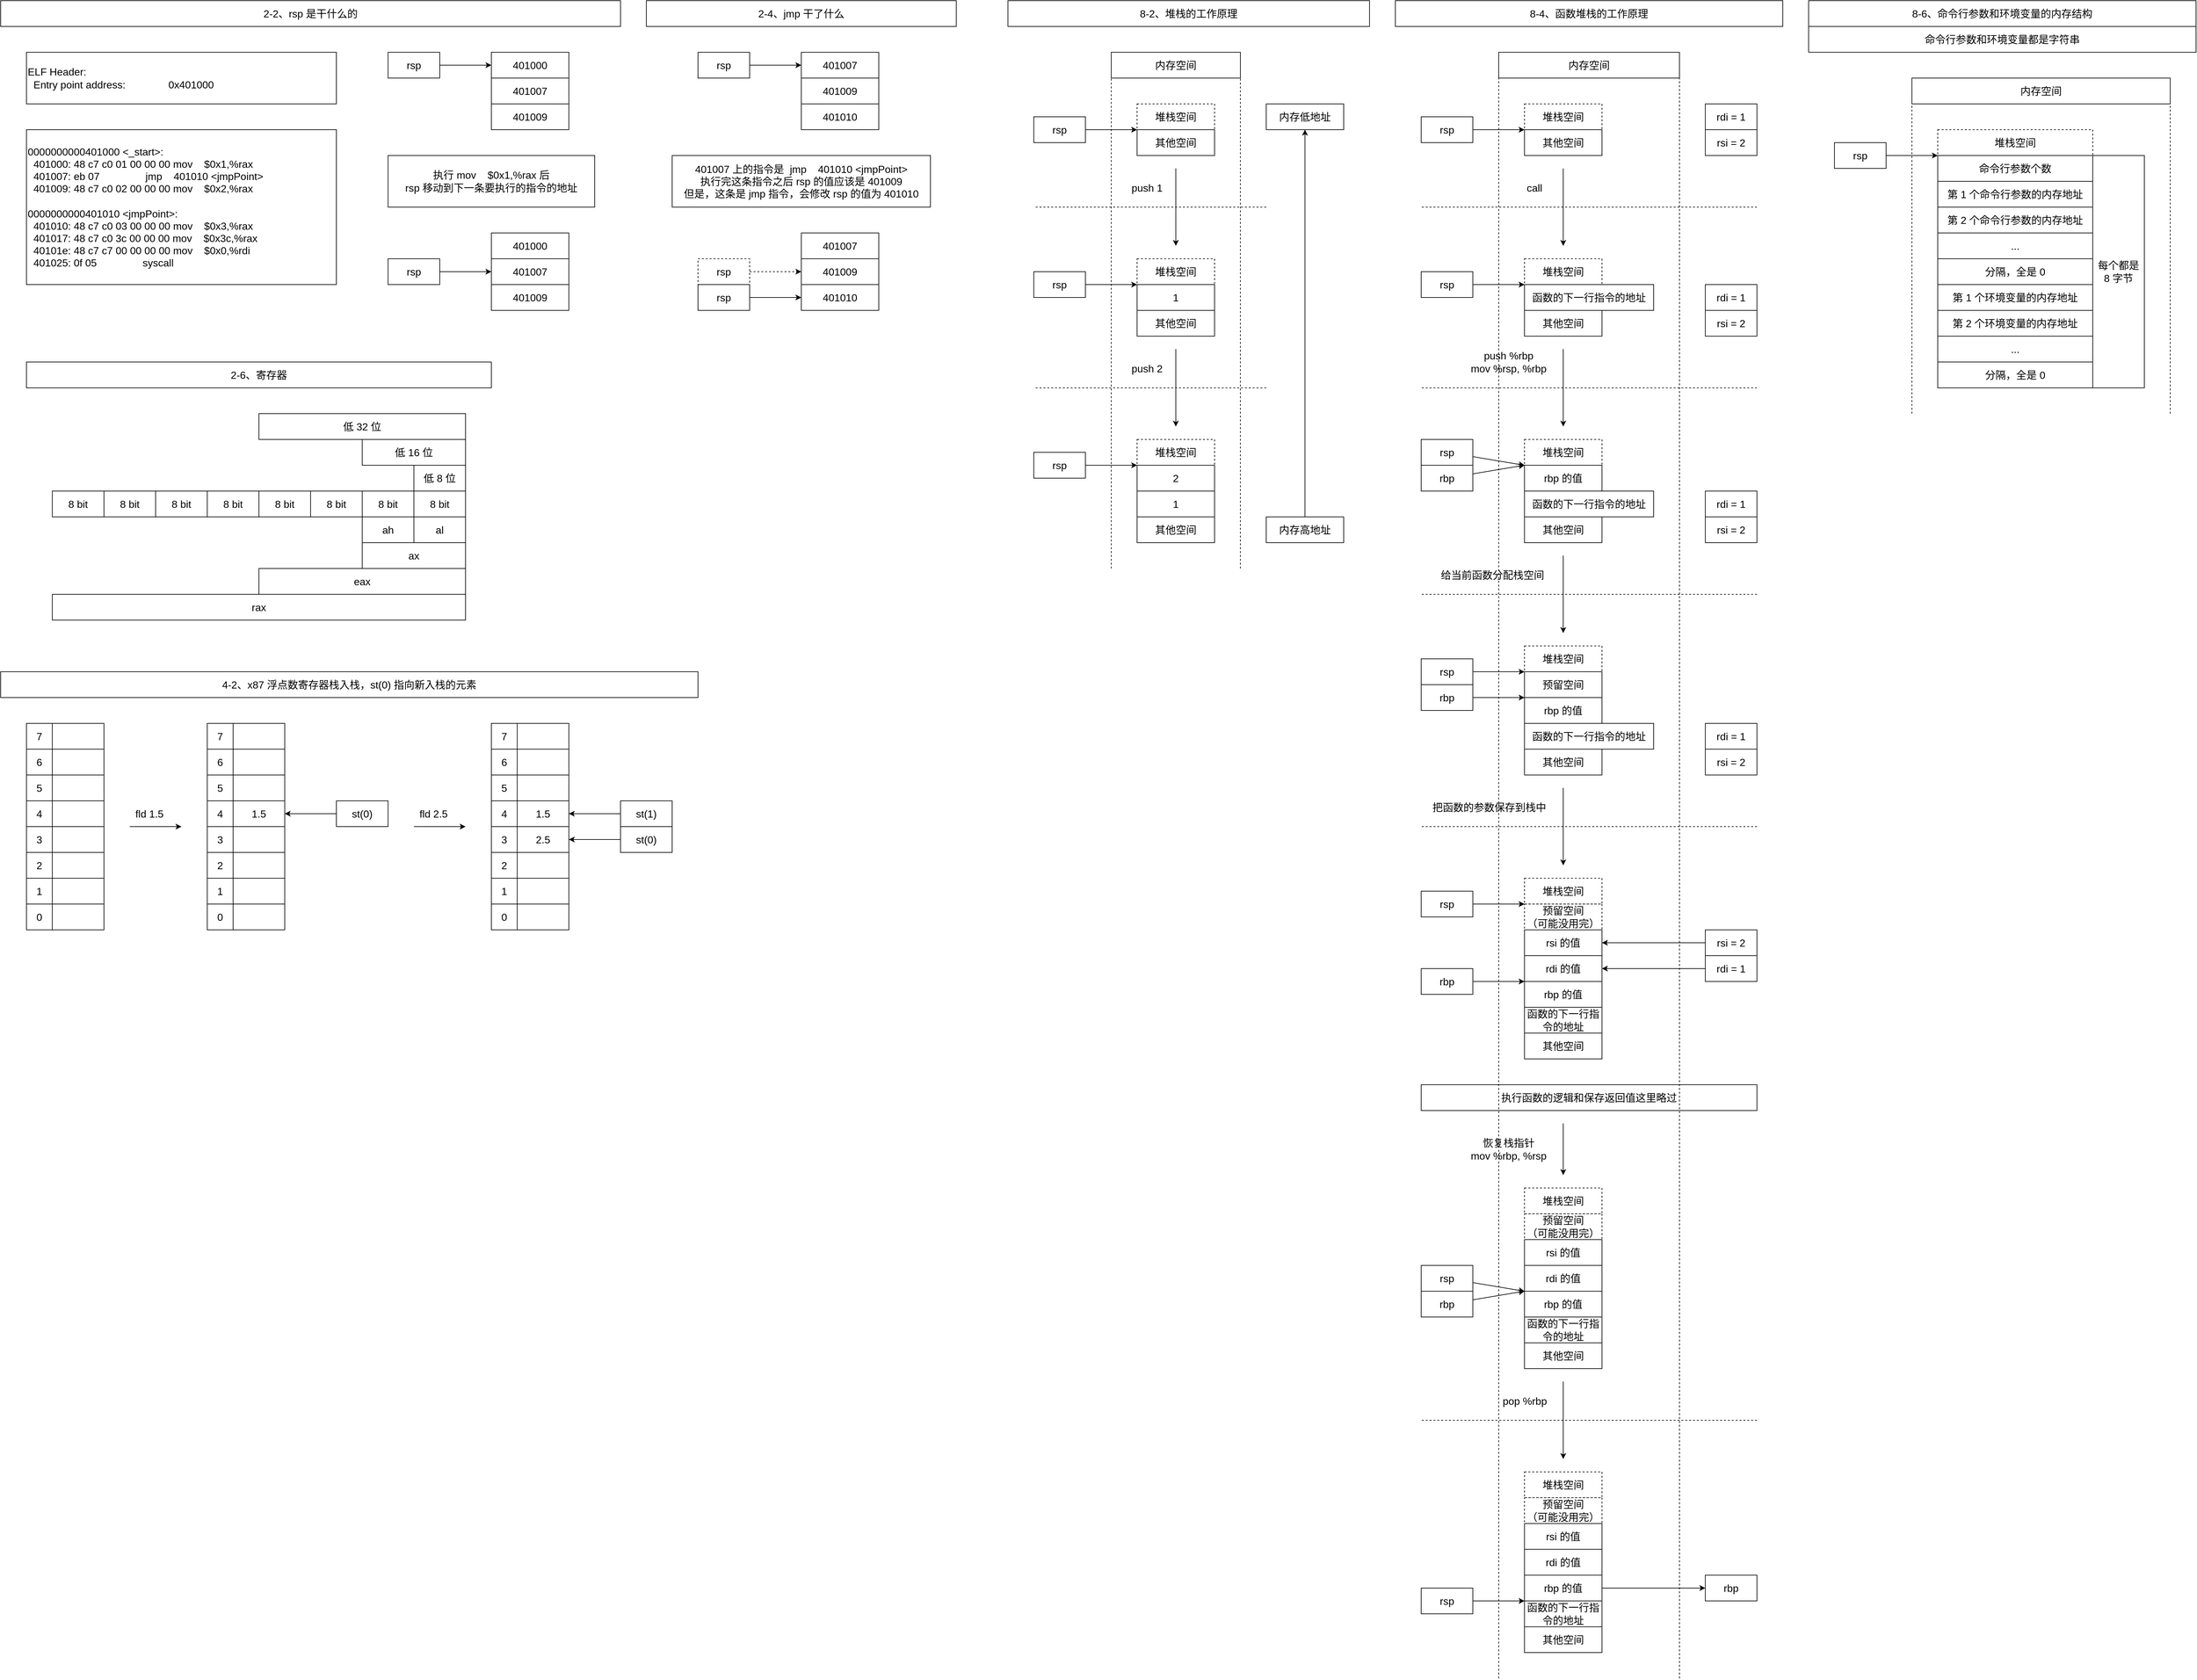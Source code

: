 <mxfile version="17.4.2" type="device"><diagram id="jFZ3DlJ9IxlYxu-9t4Uk" name="第 1 页"><mxGraphModel dx="1877" dy="1124" grid="1" gridSize="10" guides="0" tooltips="1" connect="1" arrows="0" fold="1" page="1" pageScale="1" pageWidth="827" pageHeight="1169" math="0" shadow="0"><root><mxCell id="0"/><mxCell id="1" parent="0"/><mxCell id="gfUiSU0rXDCN0qxDwcr0-1" value="8-2、堆栈的工作原理" style="rounded=0;whiteSpace=wrap;html=1;fillColor=none;fontSize=16;" parent="1" vertex="1"><mxGeometry x="1600" y="40" width="560" height="40" as="geometry"/></mxCell><mxCell id="gfUiSU0rXDCN0qxDwcr0-2" value="其他空间" style="rounded=0;whiteSpace=wrap;html=1;fillColor=none;fontSize=16;" parent="1" vertex="1"><mxGeometry x="1800" y="240" width="120" height="40" as="geometry"/></mxCell><mxCell id="gfUiSU0rXDCN0qxDwcr0-3" value="" style="endArrow=classic;html=1;rounded=0;fontSize=16;" parent="1" source="gfUiSU0rXDCN0qxDwcr0-17" edge="1"><mxGeometry width="50" height="50" relative="1" as="geometry"><mxPoint x="1760" y="240" as="sourcePoint"/><mxPoint x="1800" y="240" as="targetPoint"/></mxGeometry></mxCell><mxCell id="gfUiSU0rXDCN0qxDwcr0-5" value="1" style="rounded=0;whiteSpace=wrap;html=1;fillColor=none;fontSize=16;" parent="1" vertex="1"><mxGeometry x="1800" y="480" width="120" height="40" as="geometry"/></mxCell><mxCell id="gfUiSU0rXDCN0qxDwcr0-12" value="内存低地址" style="rounded=0;whiteSpace=wrap;html=1;fillColor=none;fontSize=16;" parent="1" vertex="1"><mxGeometry x="2000" y="200" width="120" height="40" as="geometry"/></mxCell><mxCell id="gfUiSU0rXDCN0qxDwcr0-13" value="内存高地址" style="rounded=0;whiteSpace=wrap;html=1;fillColor=none;fontSize=16;" parent="1" vertex="1"><mxGeometry x="2000" y="840" width="120" height="40" as="geometry"/></mxCell><mxCell id="gfUiSU0rXDCN0qxDwcr0-14" value="" style="endArrow=classic;html=1;rounded=0;fontSize=16;" parent="1" source="gfUiSU0rXDCN0qxDwcr0-13" target="gfUiSU0rXDCN0qxDwcr0-12" edge="1"><mxGeometry width="50" height="50" relative="1" as="geometry"><mxPoint x="1950" y="290" as="sourcePoint"/><mxPoint x="2000" y="240" as="targetPoint"/></mxGeometry></mxCell><mxCell id="gfUiSU0rXDCN0qxDwcr0-15" value="内存空间" style="rounded=0;whiteSpace=wrap;html=1;fillColor=none;fontSize=16;" parent="1" vertex="1"><mxGeometry x="1760" y="120" width="200" height="40" as="geometry"/></mxCell><mxCell id="gfUiSU0rXDCN0qxDwcr0-17" value="rsp" style="rounded=0;whiteSpace=wrap;html=1;fillColor=none;fontSize=16;" parent="1" vertex="1"><mxGeometry x="1640" y="220" width="80" height="40" as="geometry"/></mxCell><mxCell id="gfUiSU0rXDCN0qxDwcr0-18" value="" style="endArrow=classic;html=1;rounded=0;fontSize=16;" parent="1" source="gfUiSU0rXDCN0qxDwcr0-19" edge="1"><mxGeometry width="50" height="50" relative="1" as="geometry"><mxPoint x="1760" y="480" as="sourcePoint"/><mxPoint x="1800" y="480" as="targetPoint"/></mxGeometry></mxCell><mxCell id="gfUiSU0rXDCN0qxDwcr0-19" value="rsp" style="rounded=0;whiteSpace=wrap;html=1;fillColor=none;fontSize=16;" parent="1" vertex="1"><mxGeometry x="1640" y="460" width="80" height="40" as="geometry"/></mxCell><mxCell id="gfUiSU0rXDCN0qxDwcr0-20" value="push 1" style="text;html=1;align=center;verticalAlign=middle;resizable=0;points=[];autosize=1;strokeColor=none;fillColor=none;fontSize=16;" parent="1" vertex="1"><mxGeometry x="1785" y="320" width="60" height="20" as="geometry"/></mxCell><mxCell id="gfUiSU0rXDCN0qxDwcr0-21" value="push 2" style="text;html=1;align=center;verticalAlign=middle;resizable=0;points=[];autosize=1;strokeColor=none;fillColor=none;fontSize=16;" parent="1" vertex="1"><mxGeometry x="1785" y="600" width="60" height="20" as="geometry"/></mxCell><mxCell id="gfUiSU0rXDCN0qxDwcr0-22" value="1" style="rounded=0;whiteSpace=wrap;html=1;fillColor=none;fontSize=16;" parent="1" vertex="1"><mxGeometry x="1800" y="800" width="120" height="40" as="geometry"/></mxCell><mxCell id="gfUiSU0rXDCN0qxDwcr0-23" value="2" style="rounded=0;whiteSpace=wrap;html=1;fillColor=none;fontSize=16;" parent="1" vertex="1"><mxGeometry x="1800" y="760" width="120" height="40" as="geometry"/></mxCell><mxCell id="gfUiSU0rXDCN0qxDwcr0-24" value="" style="endArrow=classic;html=1;rounded=0;fontSize=16;" parent="1" source="gfUiSU0rXDCN0qxDwcr0-25" edge="1"><mxGeometry width="50" height="50" relative="1" as="geometry"><mxPoint x="1760" y="760" as="sourcePoint"/><mxPoint x="1800" y="760" as="targetPoint"/></mxGeometry></mxCell><mxCell id="gfUiSU0rXDCN0qxDwcr0-25" value="rsp" style="rounded=0;whiteSpace=wrap;html=1;fillColor=none;fontSize=16;" parent="1" vertex="1"><mxGeometry x="1640" y="740" width="80" height="40" as="geometry"/></mxCell><mxCell id="gfUiSU0rXDCN0qxDwcr0-26" value="堆栈空间" style="rounded=0;whiteSpace=wrap;html=1;fillColor=none;dashed=1;fontSize=16;" parent="1" vertex="1"><mxGeometry x="1800" y="200" width="120" height="40" as="geometry"/></mxCell><mxCell id="gfUiSU0rXDCN0qxDwcr0-27" value="其他空间" style="rounded=0;whiteSpace=wrap;html=1;fillColor=none;fontSize=16;" parent="1" vertex="1"><mxGeometry x="1800" y="520" width="120" height="40" as="geometry"/></mxCell><mxCell id="gfUiSU0rXDCN0qxDwcr0-28" value="堆栈空间" style="rounded=0;whiteSpace=wrap;html=1;fillColor=none;dashed=1;fontSize=16;" parent="1" vertex="1"><mxGeometry x="1800" y="440" width="120" height="40" as="geometry"/></mxCell><mxCell id="gfUiSU0rXDCN0qxDwcr0-29" value="堆栈空间" style="rounded=0;whiteSpace=wrap;html=1;fillColor=none;dashed=1;fontSize=16;" parent="1" vertex="1"><mxGeometry x="1800" y="720" width="120" height="40" as="geometry"/></mxCell><mxCell id="gfUiSU0rXDCN0qxDwcr0-30" value="其他空间" style="rounded=0;whiteSpace=wrap;html=1;fillColor=none;fontSize=16;" parent="1" vertex="1"><mxGeometry x="1800" y="840" width="120" height="40" as="geometry"/></mxCell><mxCell id="gfUiSU0rXDCN0qxDwcr0-31" value="" style="endArrow=classic;html=1;rounded=0;fontSize=16;" parent="1" edge="1"><mxGeometry width="50" height="50" relative="1" as="geometry"><mxPoint x="1860" y="300" as="sourcePoint"/><mxPoint x="1860" y="420" as="targetPoint"/></mxGeometry></mxCell><mxCell id="gfUiSU0rXDCN0qxDwcr0-33" value="" style="endArrow=none;dashed=1;html=1;rounded=0;fontSize=16;" parent="1" edge="1"><mxGeometry width="50" height="50" relative="1" as="geometry"><mxPoint x="1760" y="920" as="sourcePoint"/><mxPoint x="1760" y="160" as="targetPoint"/></mxGeometry></mxCell><mxCell id="gfUiSU0rXDCN0qxDwcr0-34" value="" style="endArrow=none;dashed=1;html=1;rounded=0;fontSize=16;" parent="1" edge="1"><mxGeometry width="50" height="50" relative="1" as="geometry"><mxPoint x="2000" y="360" as="sourcePoint"/><mxPoint x="1640" y="360" as="targetPoint"/></mxGeometry></mxCell><mxCell id="gfUiSU0rXDCN0qxDwcr0-35" value="" style="endArrow=none;dashed=1;html=1;rounded=0;fontSize=16;" parent="1" edge="1"><mxGeometry width="50" height="50" relative="1" as="geometry"><mxPoint x="2000" y="640" as="sourcePoint"/><mxPoint x="1640" y="640" as="targetPoint"/></mxGeometry></mxCell><mxCell id="gfUiSU0rXDCN0qxDwcr0-37" value="" style="endArrow=none;dashed=1;html=1;rounded=0;fontSize=16;" parent="1" edge="1"><mxGeometry width="50" height="50" relative="1" as="geometry"><mxPoint x="1960" y="920" as="sourcePoint"/><mxPoint x="1960" y="160" as="targetPoint"/></mxGeometry></mxCell><mxCell id="gfUiSU0rXDCN0qxDwcr0-40" value="" style="endArrow=classic;html=1;rounded=0;fontSize=16;" parent="1" edge="1"><mxGeometry width="50" height="50" relative="1" as="geometry"><mxPoint x="1860" y="580" as="sourcePoint"/><mxPoint x="1860" y="700" as="targetPoint"/></mxGeometry></mxCell><mxCell id="gfUiSU0rXDCN0qxDwcr0-41" value="8-4、函数堆栈的工作原理" style="rounded=0;whiteSpace=wrap;html=1;fillColor=none;fontSize=16;" parent="1" vertex="1"><mxGeometry x="2200" y="40" width="600" height="40" as="geometry"/></mxCell><mxCell id="gfUiSU0rXDCN0qxDwcr0-42" value="rdi = 1" style="rounded=0;whiteSpace=wrap;html=1;fillColor=none;fontSize=16;" parent="1" vertex="1"><mxGeometry x="2680" y="200" width="80" height="40" as="geometry"/></mxCell><mxCell id="gfUiSU0rXDCN0qxDwcr0-43" value="rsi = 2" style="rounded=0;whiteSpace=wrap;html=1;fillColor=none;fontSize=16;" parent="1" vertex="1"><mxGeometry x="2680" y="240" width="80" height="40" as="geometry"/></mxCell><mxCell id="gfUiSU0rXDCN0qxDwcr0-44" value="其他空间" style="rounded=0;whiteSpace=wrap;html=1;fillColor=none;fontSize=16;" parent="1" vertex="1"><mxGeometry x="2400" y="240" width="120" height="40" as="geometry"/></mxCell><mxCell id="gfUiSU0rXDCN0qxDwcr0-45" value="" style="endArrow=classic;html=1;rounded=0;fontSize=16;" parent="1" source="gfUiSU0rXDCN0qxDwcr0-47" edge="1"><mxGeometry width="50" height="50" relative="1" as="geometry"><mxPoint x="2360" y="240" as="sourcePoint"/><mxPoint x="2400" y="240" as="targetPoint"/></mxGeometry></mxCell><mxCell id="gfUiSU0rXDCN0qxDwcr0-46" value="内存空间" style="rounded=0;whiteSpace=wrap;html=1;fillColor=none;fontSize=16;" parent="1" vertex="1"><mxGeometry x="2360" y="120" width="280" height="40" as="geometry"/></mxCell><mxCell id="gfUiSU0rXDCN0qxDwcr0-47" value="rsp" style="rounded=0;whiteSpace=wrap;html=1;fillColor=none;fontSize=16;" parent="1" vertex="1"><mxGeometry x="2240" y="220" width="80" height="40" as="geometry"/></mxCell><mxCell id="gfUiSU0rXDCN0qxDwcr0-48" value="堆栈空间" style="rounded=0;whiteSpace=wrap;html=1;fillColor=none;dashed=1;fontSize=16;" parent="1" vertex="1"><mxGeometry x="2400" y="200" width="120" height="40" as="geometry"/></mxCell><mxCell id="gfUiSU0rXDCN0qxDwcr0-49" value="rdi = 1" style="rounded=0;whiteSpace=wrap;html=1;fillColor=none;fontSize=16;" parent="1" vertex="1"><mxGeometry x="2680" y="480" width="80" height="40" as="geometry"/></mxCell><mxCell id="gfUiSU0rXDCN0qxDwcr0-50" value="rsi = 2" style="rounded=0;whiteSpace=wrap;html=1;fillColor=none;fontSize=16;" parent="1" vertex="1"><mxGeometry x="2680" y="520" width="80" height="40" as="geometry"/></mxCell><mxCell id="gfUiSU0rXDCN0qxDwcr0-51" value="其他空间" style="rounded=0;whiteSpace=wrap;html=1;fillColor=none;fontSize=16;" parent="1" vertex="1"><mxGeometry x="2400" y="520" width="120" height="40" as="geometry"/></mxCell><mxCell id="gfUiSU0rXDCN0qxDwcr0-52" value="" style="endArrow=classic;html=1;rounded=0;fontSize=16;" parent="1" source="gfUiSU0rXDCN0qxDwcr0-54" edge="1"><mxGeometry width="50" height="50" relative="1" as="geometry"><mxPoint x="2360" y="480" as="sourcePoint"/><mxPoint x="2400" y="480" as="targetPoint"/></mxGeometry></mxCell><mxCell id="gfUiSU0rXDCN0qxDwcr0-54" value="rsp" style="rounded=0;whiteSpace=wrap;html=1;fillColor=none;fontSize=16;" parent="1" vertex="1"><mxGeometry x="2240" y="460" width="80" height="40" as="geometry"/></mxCell><mxCell id="gfUiSU0rXDCN0qxDwcr0-55" value="堆栈空间" style="rounded=0;whiteSpace=wrap;html=1;fillColor=none;dashed=1;fontSize=16;" parent="1" vertex="1"><mxGeometry x="2400" y="440" width="120" height="40" as="geometry"/></mxCell><mxCell id="gfUiSU0rXDCN0qxDwcr0-57" value="函数的下一行指令的地址" style="rounded=0;whiteSpace=wrap;html=1;fontSize=16;fillColor=none;" parent="1" vertex="1"><mxGeometry x="2400" y="480" width="200" height="40" as="geometry"/></mxCell><mxCell id="gfUiSU0rXDCN0qxDwcr0-58" value="call" style="text;html=1;align=center;verticalAlign=middle;resizable=0;points=[];autosize=1;strokeColor=none;fillColor=none;fontSize=16;" parent="1" vertex="1"><mxGeometry x="2395" y="320" width="40" height="20" as="geometry"/></mxCell><mxCell id="gfUiSU0rXDCN0qxDwcr0-59" value="" style="endArrow=classic;html=1;rounded=0;fontSize=16;" parent="1" edge="1"><mxGeometry width="50" height="50" relative="1" as="geometry"><mxPoint x="2460" y="300" as="sourcePoint"/><mxPoint x="2460" y="420" as="targetPoint"/></mxGeometry></mxCell><mxCell id="gfUiSU0rXDCN0qxDwcr0-60" value="" style="endArrow=none;dashed=1;html=1;rounded=0;fontSize=16;" parent="1" edge="1"><mxGeometry width="50" height="50" relative="1" as="geometry"><mxPoint x="2760" y="360" as="sourcePoint"/><mxPoint x="2240" y="360" as="targetPoint"/></mxGeometry></mxCell><mxCell id="gfUiSU0rXDCN0qxDwcr0-61" value="rbp 的值" style="rounded=0;whiteSpace=wrap;html=1;fillColor=none;fontSize=16;" parent="1" vertex="1"><mxGeometry x="2400" y="760" width="120" height="40" as="geometry"/></mxCell><mxCell id="gfUiSU0rXDCN0qxDwcr0-62" value="rdi = 1" style="rounded=0;whiteSpace=wrap;html=1;fillColor=none;fontSize=16;" parent="1" vertex="1"><mxGeometry x="2680" y="800" width="80" height="40" as="geometry"/></mxCell><mxCell id="gfUiSU0rXDCN0qxDwcr0-63" value="rsi = 2" style="rounded=0;whiteSpace=wrap;html=1;fillColor=none;fontSize=16;" parent="1" vertex="1"><mxGeometry x="2680" y="840" width="80" height="40" as="geometry"/></mxCell><mxCell id="gfUiSU0rXDCN0qxDwcr0-64" value="其他空间" style="rounded=0;whiteSpace=wrap;html=1;fillColor=none;fontSize=16;" parent="1" vertex="1"><mxGeometry x="2400" y="840" width="120" height="40" as="geometry"/></mxCell><mxCell id="gfUiSU0rXDCN0qxDwcr0-65" value="" style="endArrow=classic;html=1;rounded=0;fontSize=16;" parent="1" source="gfUiSU0rXDCN0qxDwcr0-66" edge="1"><mxGeometry width="50" height="50" relative="1" as="geometry"><mxPoint x="2360" y="760" as="sourcePoint"/><mxPoint x="2400" y="760" as="targetPoint"/></mxGeometry></mxCell><mxCell id="gfUiSU0rXDCN0qxDwcr0-66" value="rsp" style="rounded=0;whiteSpace=wrap;html=1;fillColor=none;fontSize=16;" parent="1" vertex="1"><mxGeometry x="2240" y="720" width="80" height="40" as="geometry"/></mxCell><mxCell id="gfUiSU0rXDCN0qxDwcr0-67" value="堆栈空间" style="rounded=0;whiteSpace=wrap;html=1;fillColor=none;dashed=1;fontSize=16;" parent="1" vertex="1"><mxGeometry x="2400" y="720" width="120" height="40" as="geometry"/></mxCell><mxCell id="gfUiSU0rXDCN0qxDwcr0-68" value="函数的下一行指令的地址" style="rounded=0;whiteSpace=wrap;html=1;fontSize=16;fillColor=none;" parent="1" vertex="1"><mxGeometry x="2400" y="800" width="200" height="40" as="geometry"/></mxCell><mxCell id="gfUiSU0rXDCN0qxDwcr0-71" value="rbp 的值" style="rounded=0;whiteSpace=wrap;html=1;fillColor=none;fontSize=16;" parent="1" vertex="1"><mxGeometry x="2400" y="1120" width="120" height="40" as="geometry"/></mxCell><mxCell id="gfUiSU0rXDCN0qxDwcr0-72" value="rdi = 1" style="rounded=0;whiteSpace=wrap;html=1;fillColor=none;fontSize=16;" parent="1" vertex="1"><mxGeometry x="2680" y="1160" width="80" height="40" as="geometry"/></mxCell><mxCell id="gfUiSU0rXDCN0qxDwcr0-73" value="rsi = 2" style="rounded=0;whiteSpace=wrap;html=1;fillColor=none;fontSize=16;" parent="1" vertex="1"><mxGeometry x="2680" y="1200" width="80" height="40" as="geometry"/></mxCell><mxCell id="gfUiSU0rXDCN0qxDwcr0-74" value="其他空间" style="rounded=0;whiteSpace=wrap;html=1;fillColor=none;fontSize=16;" parent="1" vertex="1"><mxGeometry x="2400" y="1200" width="120" height="40" as="geometry"/></mxCell><mxCell id="gfUiSU0rXDCN0qxDwcr0-75" value="" style="endArrow=classic;html=1;rounded=0;fontSize=16;" parent="1" source="gfUiSU0rXDCN0qxDwcr0-76" edge="1"><mxGeometry width="50" height="50" relative="1" as="geometry"><mxPoint x="2360" y="1080" as="sourcePoint"/><mxPoint x="2400" y="1080" as="targetPoint"/></mxGeometry></mxCell><mxCell id="gfUiSU0rXDCN0qxDwcr0-76" value="rsp" style="rounded=0;whiteSpace=wrap;html=1;fillColor=none;fontSize=16;" parent="1" vertex="1"><mxGeometry x="2240" y="1060" width="80" height="40" as="geometry"/></mxCell><mxCell id="gfUiSU0rXDCN0qxDwcr0-77" value="堆栈空间" style="rounded=0;whiteSpace=wrap;html=1;fillColor=none;dashed=1;fontSize=16;" parent="1" vertex="1"><mxGeometry x="2400" y="1040" width="120" height="40" as="geometry"/></mxCell><mxCell id="gfUiSU0rXDCN0qxDwcr0-78" value="函数的下一行指令的地址" style="rounded=0;whiteSpace=wrap;html=1;fontSize=16;fillColor=none;" parent="1" vertex="1"><mxGeometry x="2400" y="1160" width="200" height="40" as="geometry"/></mxCell><mxCell id="gfUiSU0rXDCN0qxDwcr0-80" value="预留空间" style="rounded=0;whiteSpace=wrap;html=1;fillColor=none;fontSize=16;" parent="1" vertex="1"><mxGeometry x="2400" y="1080" width="120" height="40" as="geometry"/></mxCell><mxCell id="gfUiSU0rXDCN0qxDwcr0-81" value="rbp 的值" style="rounded=0;whiteSpace=wrap;html=1;fillColor=none;fontSize=16;" parent="1" vertex="1"><mxGeometry x="2400" y="1560" width="120" height="40" as="geometry"/></mxCell><mxCell id="gfUiSU0rXDCN0qxDwcr0-82" value="rdi = 1" style="rounded=0;whiteSpace=wrap;html=1;fillColor=none;fontSize=16;" parent="1" vertex="1"><mxGeometry x="2680" y="1520" width="80" height="40" as="geometry"/></mxCell><mxCell id="gfUiSU0rXDCN0qxDwcr0-83" value="rsi = 2" style="rounded=0;whiteSpace=wrap;html=1;fillColor=none;fontSize=16;" parent="1" vertex="1"><mxGeometry x="2680" y="1480" width="80" height="40" as="geometry"/></mxCell><mxCell id="gfUiSU0rXDCN0qxDwcr0-84" value="其他空间" style="rounded=0;whiteSpace=wrap;html=1;fillColor=none;fontSize=16;" parent="1" vertex="1"><mxGeometry x="2400" y="1640" width="120" height="40" as="geometry"/></mxCell><mxCell id="gfUiSU0rXDCN0qxDwcr0-85" value="" style="endArrow=classic;html=1;rounded=0;fontSize=16;" parent="1" source="gfUiSU0rXDCN0qxDwcr0-86" edge="1"><mxGeometry width="50" height="50" relative="1" as="geometry"><mxPoint x="2360" y="1440" as="sourcePoint"/><mxPoint x="2400" y="1440" as="targetPoint"/></mxGeometry></mxCell><mxCell id="gfUiSU0rXDCN0qxDwcr0-86" value="rsp" style="rounded=0;whiteSpace=wrap;html=1;fillColor=none;fontSize=16;" parent="1" vertex="1"><mxGeometry x="2240" y="1420" width="80" height="40" as="geometry"/></mxCell><mxCell id="gfUiSU0rXDCN0qxDwcr0-87" value="堆栈空间" style="rounded=0;whiteSpace=wrap;html=1;fillColor=none;dashed=1;fontSize=16;" parent="1" vertex="1"><mxGeometry x="2400" y="1400" width="120" height="40" as="geometry"/></mxCell><mxCell id="gfUiSU0rXDCN0qxDwcr0-88" value="函数的下一行指令的地址" style="rounded=0;whiteSpace=wrap;html=1;fontSize=16;fillColor=none;" parent="1" vertex="1"><mxGeometry x="2400" y="1600" width="120" height="40" as="geometry"/></mxCell><mxCell id="gfUiSU0rXDCN0qxDwcr0-90" value="rdi 的值" style="rounded=0;whiteSpace=wrap;html=1;fillColor=none;fontSize=16;" parent="1" vertex="1"><mxGeometry x="2400" y="1520" width="120" height="40" as="geometry"/></mxCell><mxCell id="gfUiSU0rXDCN0qxDwcr0-91" value="rsi 的值" style="rounded=0;whiteSpace=wrap;html=1;fillColor=none;fontSize=16;" parent="1" vertex="1"><mxGeometry x="2400" y="1480" width="120" height="40" as="geometry"/></mxCell><mxCell id="gfUiSU0rXDCN0qxDwcr0-92" value="预留空间&lt;br style=&quot;font-size: 16px;&quot;&gt;（可能没用完）" style="rounded=0;whiteSpace=wrap;html=1;fillColor=none;fontSize=16;dashed=1;" parent="1" vertex="1"><mxGeometry x="2400" y="1440" width="120" height="40" as="geometry"/></mxCell><mxCell id="gfUiSU0rXDCN0qxDwcr0-94" value="push %rbp&lt;br style=&quot;font-size: 16px;&quot;&gt;mov %rsp, %rbp" style="text;html=1;align=center;verticalAlign=middle;resizable=0;points=[];autosize=1;strokeColor=none;fillColor=none;fontSize=16;" parent="1" vertex="1"><mxGeometry x="2310" y="580" width="130" height="40" as="geometry"/></mxCell><mxCell id="gfUiSU0rXDCN0qxDwcr0-95" value="" style="endArrow=classic;html=1;rounded=0;fontSize=16;" parent="1" edge="1"><mxGeometry width="50" height="50" relative="1" as="geometry"><mxPoint x="2460" y="580" as="sourcePoint"/><mxPoint x="2460" y="700" as="targetPoint"/></mxGeometry></mxCell><mxCell id="gfUiSU0rXDCN0qxDwcr0-96" value="" style="endArrow=none;dashed=1;html=1;rounded=0;fontSize=16;" parent="1" edge="1"><mxGeometry width="50" height="50" relative="1" as="geometry"><mxPoint x="2760" y="640" as="sourcePoint"/><mxPoint x="2240" y="640" as="targetPoint"/></mxGeometry></mxCell><mxCell id="gfUiSU0rXDCN0qxDwcr0-97" value="rbp" style="rounded=0;whiteSpace=wrap;html=1;fillColor=none;fontSize=16;" parent="1" vertex="1"><mxGeometry x="2240" y="760" width="80" height="40" as="geometry"/></mxCell><mxCell id="gfUiSU0rXDCN0qxDwcr0-98" value="" style="endArrow=classic;html=1;rounded=0;fontSize=16;" parent="1" source="gfUiSU0rXDCN0qxDwcr0-97" edge="1"><mxGeometry width="50" height="50" relative="1" as="geometry"><mxPoint x="2340" y="756.667" as="sourcePoint"/><mxPoint x="2400" y="760" as="targetPoint"/></mxGeometry></mxCell><mxCell id="gfUiSU0rXDCN0qxDwcr0-99" value="给当前函数分配栈空间" style="text;html=1;align=center;verticalAlign=middle;resizable=0;points=[];autosize=1;strokeColor=none;fillColor=none;fontSize=16;" parent="1" vertex="1"><mxGeometry x="2260" y="920" width="180" height="20" as="geometry"/></mxCell><mxCell id="gfUiSU0rXDCN0qxDwcr0-100" value="" style="endArrow=classic;html=1;rounded=0;fontSize=16;" parent="1" edge="1"><mxGeometry width="50" height="50" relative="1" as="geometry"><mxPoint x="2460" y="900" as="sourcePoint"/><mxPoint x="2460" y="1020" as="targetPoint"/></mxGeometry></mxCell><mxCell id="gfUiSU0rXDCN0qxDwcr0-101" value="" style="endArrow=none;dashed=1;html=1;rounded=0;fontSize=16;" parent="1" edge="1"><mxGeometry width="50" height="50" relative="1" as="geometry"><mxPoint x="2760" y="960" as="sourcePoint"/><mxPoint x="2240" y="960" as="targetPoint"/></mxGeometry></mxCell><mxCell id="gfUiSU0rXDCN0qxDwcr0-102" value="" style="endArrow=classic;html=1;rounded=0;fontSize=16;" parent="1" source="gfUiSU0rXDCN0qxDwcr0-82" target="gfUiSU0rXDCN0qxDwcr0-90" edge="1"><mxGeometry width="50" height="50" relative="1" as="geometry"><mxPoint x="2610" y="1520" as="sourcePoint"/><mxPoint x="2660" y="1470" as="targetPoint"/></mxGeometry></mxCell><mxCell id="gfUiSU0rXDCN0qxDwcr0-103" value="" style="endArrow=classic;html=1;rounded=0;fontSize=16;" parent="1" source="gfUiSU0rXDCN0qxDwcr0-83" target="gfUiSU0rXDCN0qxDwcr0-91" edge="1"><mxGeometry width="50" height="50" relative="1" as="geometry"><mxPoint x="2660" y="1508.696" as="sourcePoint"/><mxPoint x="2530" y="1536.957" as="targetPoint"/></mxGeometry></mxCell><mxCell id="gfUiSU0rXDCN0qxDwcr0-104" value="rbp" style="rounded=0;whiteSpace=wrap;html=1;fillColor=none;fontSize=16;" parent="1" vertex="1"><mxGeometry x="2240" y="1100" width="80" height="40" as="geometry"/></mxCell><mxCell id="gfUiSU0rXDCN0qxDwcr0-105" value="" style="endArrow=classic;html=1;rounded=0;fontSize=16;" parent="1" source="gfUiSU0rXDCN0qxDwcr0-104" edge="1"><mxGeometry width="50" height="50" relative="1" as="geometry"><mxPoint x="2340" y="1116.667" as="sourcePoint"/><mxPoint x="2400" y="1120" as="targetPoint"/></mxGeometry></mxCell><mxCell id="gfUiSU0rXDCN0qxDwcr0-106" value="rbp" style="rounded=0;whiteSpace=wrap;html=1;fillColor=none;fontSize=16;" parent="1" vertex="1"><mxGeometry x="2240" y="1540" width="80" height="40" as="geometry"/></mxCell><mxCell id="gfUiSU0rXDCN0qxDwcr0-107" value="" style="endArrow=classic;html=1;rounded=0;fontSize=16;" parent="1" source="gfUiSU0rXDCN0qxDwcr0-106" edge="1"><mxGeometry width="50" height="50" relative="1" as="geometry"><mxPoint x="2340" y="1556.667" as="sourcePoint"/><mxPoint x="2400" y="1560" as="targetPoint"/></mxGeometry></mxCell><mxCell id="gfUiSU0rXDCN0qxDwcr0-109" value="" style="endArrow=classic;html=1;rounded=0;fontSize=16;" parent="1" edge="1"><mxGeometry width="50" height="50" relative="1" as="geometry"><mxPoint x="2460" y="1260" as="sourcePoint"/><mxPoint x="2460" y="1380" as="targetPoint"/></mxGeometry></mxCell><mxCell id="gfUiSU0rXDCN0qxDwcr0-110" value="" style="endArrow=none;dashed=1;html=1;rounded=0;fontSize=16;" parent="1" edge="1"><mxGeometry width="50" height="50" relative="1" as="geometry"><mxPoint x="2760" y="1320" as="sourcePoint"/><mxPoint x="2240" y="1320" as="targetPoint"/></mxGeometry></mxCell><mxCell id="gfUiSU0rXDCN0qxDwcr0-111" value="把函数的参数保存到栈中" style="text;html=1;align=center;verticalAlign=middle;resizable=0;points=[];autosize=1;strokeColor=none;fillColor=none;fontSize=16;" parent="1" vertex="1"><mxGeometry x="2250" y="1280" width="190" height="20" as="geometry"/></mxCell><mxCell id="gfUiSU0rXDCN0qxDwcr0-112" value="" style="endArrow=classic;html=1;rounded=0;fontSize=16;" parent="1" edge="1"><mxGeometry width="50" height="50" relative="1" as="geometry"><mxPoint x="2460" y="1780" as="sourcePoint"/><mxPoint x="2460" y="1860" as="targetPoint"/></mxGeometry></mxCell><mxCell id="gfUiSU0rXDCN0qxDwcr0-113" value="" style="endArrow=none;dashed=1;html=1;rounded=0;fontSize=16;" parent="1" edge="1"><mxGeometry width="50" height="50" relative="1" as="geometry"><mxPoint x="2760" y="2240" as="sourcePoint"/><mxPoint x="2240" y="2240" as="targetPoint"/></mxGeometry></mxCell><mxCell id="gfUiSU0rXDCN0qxDwcr0-115" value="rbp 的值" style="rounded=0;whiteSpace=wrap;html=1;fillColor=none;fontSize=16;" parent="1" vertex="1"><mxGeometry x="2400" y="2040" width="120" height="40" as="geometry"/></mxCell><mxCell id="gfUiSU0rXDCN0qxDwcr0-116" value="其他空间" style="rounded=0;whiteSpace=wrap;html=1;fillColor=none;fontSize=16;" parent="1" vertex="1"><mxGeometry x="2400" y="2120" width="120" height="40" as="geometry"/></mxCell><mxCell id="gfUiSU0rXDCN0qxDwcr0-117" value="" style="endArrow=classic;html=1;rounded=0;fontSize=16;" parent="1" source="gfUiSU0rXDCN0qxDwcr0-118" edge="1"><mxGeometry width="50" height="50" relative="1" as="geometry"><mxPoint x="2360" y="2020" as="sourcePoint"/><mxPoint x="2400" y="2040" as="targetPoint"/></mxGeometry></mxCell><mxCell id="gfUiSU0rXDCN0qxDwcr0-118" value="rsp" style="rounded=0;whiteSpace=wrap;html=1;fillColor=none;fontSize=16;" parent="1" vertex="1"><mxGeometry x="2240" y="2000" width="80" height="40" as="geometry"/></mxCell><mxCell id="gfUiSU0rXDCN0qxDwcr0-119" value="堆栈空间" style="rounded=0;whiteSpace=wrap;html=1;fillColor=none;dashed=1;fontSize=16;" parent="1" vertex="1"><mxGeometry x="2400" y="1880" width="120" height="40" as="geometry"/></mxCell><mxCell id="gfUiSU0rXDCN0qxDwcr0-120" value="函数的下一行指令的地址" style="rounded=0;whiteSpace=wrap;html=1;fontSize=16;fillColor=none;" parent="1" vertex="1"><mxGeometry x="2400" y="2080" width="120" height="40" as="geometry"/></mxCell><mxCell id="gfUiSU0rXDCN0qxDwcr0-121" value="rdi 的值" style="rounded=0;whiteSpace=wrap;html=1;fillColor=none;fontSize=16;" parent="1" vertex="1"><mxGeometry x="2400" y="2000" width="120" height="40" as="geometry"/></mxCell><mxCell id="gfUiSU0rXDCN0qxDwcr0-122" value="rsi 的值" style="rounded=0;whiteSpace=wrap;html=1;fillColor=none;fontSize=16;" parent="1" vertex="1"><mxGeometry x="2400" y="1960" width="120" height="40" as="geometry"/></mxCell><mxCell id="gfUiSU0rXDCN0qxDwcr0-123" value="预留空间&lt;br style=&quot;font-size: 16px;&quot;&gt;（可能没用完）" style="rounded=0;whiteSpace=wrap;html=1;fillColor=none;fontSize=16;dashed=1;" parent="1" vertex="1"><mxGeometry x="2400" y="1920" width="120" height="40" as="geometry"/></mxCell><mxCell id="gfUiSU0rXDCN0qxDwcr0-126" value="rbp 的值" style="rounded=0;whiteSpace=wrap;html=1;fillColor=none;fontSize=16;" parent="1" vertex="1"><mxGeometry x="2400" y="2480" width="120" height="40" as="geometry"/></mxCell><mxCell id="gfUiSU0rXDCN0qxDwcr0-127" value="其他空间" style="rounded=0;whiteSpace=wrap;html=1;fillColor=none;fontSize=16;" parent="1" vertex="1"><mxGeometry x="2400" y="2560" width="120" height="40" as="geometry"/></mxCell><mxCell id="gfUiSU0rXDCN0qxDwcr0-128" value="" style="endArrow=classic;html=1;rounded=0;fontSize=16;" parent="1" source="gfUiSU0rXDCN0qxDwcr0-129" edge="1"><mxGeometry width="50" height="50" relative="1" as="geometry"><mxPoint x="2360" y="2520" as="sourcePoint"/><mxPoint x="2400" y="2520" as="targetPoint"/></mxGeometry></mxCell><mxCell id="gfUiSU0rXDCN0qxDwcr0-129" value="rsp" style="rounded=0;whiteSpace=wrap;html=1;fillColor=none;fontSize=16;" parent="1" vertex="1"><mxGeometry x="2240" y="2500" width="80" height="40" as="geometry"/></mxCell><mxCell id="gfUiSU0rXDCN0qxDwcr0-130" value="堆栈空间" style="rounded=0;whiteSpace=wrap;html=1;fillColor=none;dashed=1;fontSize=16;" parent="1" vertex="1"><mxGeometry x="2400" y="2320" width="120" height="40" as="geometry"/></mxCell><mxCell id="gfUiSU0rXDCN0qxDwcr0-131" value="函数的下一行指令的地址" style="rounded=0;whiteSpace=wrap;html=1;fontSize=16;fillColor=none;" parent="1" vertex="1"><mxGeometry x="2400" y="2520" width="120" height="40" as="geometry"/></mxCell><mxCell id="gfUiSU0rXDCN0qxDwcr0-132" value="rdi 的值" style="rounded=0;whiteSpace=wrap;html=1;fillColor=none;fontSize=16;" parent="1" vertex="1"><mxGeometry x="2400" y="2440" width="120" height="40" as="geometry"/></mxCell><mxCell id="gfUiSU0rXDCN0qxDwcr0-133" value="rsi 的值" style="rounded=0;whiteSpace=wrap;html=1;fillColor=none;fontSize=16;" parent="1" vertex="1"><mxGeometry x="2400" y="2400" width="120" height="40" as="geometry"/></mxCell><mxCell id="gfUiSU0rXDCN0qxDwcr0-134" value="预留空间&lt;br style=&quot;font-size: 16px;&quot;&gt;（可能没用完）" style="rounded=0;whiteSpace=wrap;html=1;fillColor=none;fontSize=16;dashed=1;" parent="1" vertex="1"><mxGeometry x="2400" y="2360" width="120" height="40" as="geometry"/></mxCell><mxCell id="gfUiSU0rXDCN0qxDwcr0-135" value="&lt;span style=&quot;font-size: 16px;&quot;&gt;执行函数的逻辑和保存返回值这里略过&lt;/span&gt;" style="rounded=0;whiteSpace=wrap;html=1;fillColor=none;fontSize=16;" parent="1" vertex="1"><mxGeometry x="2240" y="1720" width="520" height="40" as="geometry"/></mxCell><mxCell id="gfUiSU0rXDCN0qxDwcr0-136" value="恢复栈指针&lt;br style=&quot;font-size: 16px;&quot;&gt;mov %rbp, %rsp" style="text;html=1;align=center;verticalAlign=middle;resizable=0;points=[];autosize=1;strokeColor=none;fillColor=none;fontSize=16;" parent="1" vertex="1"><mxGeometry x="2310" y="1800" width="130" height="40" as="geometry"/></mxCell><mxCell id="gfUiSU0rXDCN0qxDwcr0-138" value="" style="endArrow=classic;html=1;rounded=0;fontSize=16;" parent="1" edge="1"><mxGeometry width="50" height="50" relative="1" as="geometry"><mxPoint x="2460" y="2180" as="sourcePoint"/><mxPoint x="2460" y="2300" as="targetPoint"/></mxGeometry></mxCell><mxCell id="gfUiSU0rXDCN0qxDwcr0-139" value="pop %rbp" style="text;html=1;align=center;verticalAlign=middle;resizable=0;points=[];autosize=1;strokeColor=none;fillColor=none;fontSize=16;" parent="1" vertex="1"><mxGeometry x="2360" y="2200" width="80" height="20" as="geometry"/></mxCell><mxCell id="gfUiSU0rXDCN0qxDwcr0-140" value="rbp" style="rounded=0;whiteSpace=wrap;html=1;fillColor=none;fontSize=16;" parent="1" vertex="1"><mxGeometry x="2240" y="2040" width="80" height="40" as="geometry"/></mxCell><mxCell id="gfUiSU0rXDCN0qxDwcr0-141" value="" style="endArrow=classic;html=1;rounded=0;fontSize=16;" parent="1" source="gfUiSU0rXDCN0qxDwcr0-140" edge="1"><mxGeometry width="50" height="50" relative="1" as="geometry"><mxPoint x="2340" y="2056.667" as="sourcePoint"/><mxPoint x="2400" y="2040" as="targetPoint"/></mxGeometry></mxCell><mxCell id="gfUiSU0rXDCN0qxDwcr0-142" value="rbp" style="rounded=0;whiteSpace=wrap;html=1;fillColor=none;fontSize=16;" parent="1" vertex="1"><mxGeometry x="2680" y="2480" width="80" height="40" as="geometry"/></mxCell><mxCell id="gfUiSU0rXDCN0qxDwcr0-143" value="" style="endArrow=classic;html=1;rounded=0;fontSize=16;" parent="1" source="gfUiSU0rXDCN0qxDwcr0-126" target="gfUiSU0rXDCN0qxDwcr0-142" edge="1"><mxGeometry width="50" height="50" relative="1" as="geometry"><mxPoint x="2330" y="2063.333" as="sourcePoint"/><mxPoint x="2410" y="2050" as="targetPoint"/></mxGeometry></mxCell><mxCell id="gfUiSU0rXDCN0qxDwcr0-144" value="" style="endArrow=none;dashed=1;html=1;rounded=0;fontSize=16;" parent="1" edge="1"><mxGeometry width="50" height="50" relative="1" as="geometry"><mxPoint x="2640" y="2640" as="sourcePoint"/><mxPoint x="2640" y="160" as="targetPoint"/></mxGeometry></mxCell><mxCell id="gfUiSU0rXDCN0qxDwcr0-145" value="" style="endArrow=none;dashed=1;html=1;rounded=0;fontSize=16;" parent="1" edge="1"><mxGeometry width="50" height="50" relative="1" as="geometry"><mxPoint x="2360" y="2640" as="sourcePoint"/><mxPoint x="2360" y="160" as="targetPoint"/></mxGeometry></mxCell><mxCell id="6DIEtPHPhbEJEn8uy2h_-1" value="8-6、命令行参数和环境变量的内存结构&lt;br style=&quot;font-size: 16px;&quot;&gt;" style="rounded=0;whiteSpace=wrap;html=1;fillColor=none;fontSize=16;" parent="1" vertex="1"><mxGeometry x="2840" y="40" width="600" height="40" as="geometry"/></mxCell><mxCell id="6DIEtPHPhbEJEn8uy2h_-2" value="内存空间" style="rounded=0;whiteSpace=wrap;html=1;fillColor=none;fontSize=16;" parent="1" vertex="1"><mxGeometry x="3000" y="160" width="400" height="40" as="geometry"/></mxCell><mxCell id="6DIEtPHPhbEJEn8uy2h_-3" value="命令行参数个数" style="rounded=0;whiteSpace=wrap;html=1;fillColor=none;fontSize=16;" parent="1" vertex="1"><mxGeometry x="3040" y="280" width="240" height="40" as="geometry"/></mxCell><mxCell id="6DIEtPHPhbEJEn8uy2h_-4" value="" style="endArrow=classic;html=1;rounded=0;fontSize=16;" parent="1" source="6DIEtPHPhbEJEn8uy2h_-5" edge="1"><mxGeometry width="50" height="50" relative="1" as="geometry"><mxPoint x="3000" y="280" as="sourcePoint"/><mxPoint x="3040" y="280" as="targetPoint"/></mxGeometry></mxCell><mxCell id="6DIEtPHPhbEJEn8uy2h_-5" value="rsp" style="rounded=0;whiteSpace=wrap;html=1;fillColor=none;fontSize=16;" parent="1" vertex="1"><mxGeometry x="2880" y="260" width="80" height="40" as="geometry"/></mxCell><mxCell id="6DIEtPHPhbEJEn8uy2h_-6" value="堆栈空间" style="rounded=0;whiteSpace=wrap;html=1;fillColor=none;dashed=1;fontSize=16;" parent="1" vertex="1"><mxGeometry x="3040" y="240" width="240" height="40" as="geometry"/></mxCell><mxCell id="6DIEtPHPhbEJEn8uy2h_-7" value="第 1 个命令行参数的内存地址" style="rounded=0;whiteSpace=wrap;html=1;fillColor=none;fontSize=16;" parent="1" vertex="1"><mxGeometry x="3040" y="320" width="240" height="40" as="geometry"/></mxCell><mxCell id="6DIEtPHPhbEJEn8uy2h_-8" value="&lt;span style=&quot;font-size: 16px;&quot;&gt;命令行参数和环境变量都是字符串&lt;/span&gt;" style="rounded=0;whiteSpace=wrap;html=1;fillColor=none;fontSize=16;" parent="1" vertex="1"><mxGeometry x="2840" y="80" width="600" height="40" as="geometry"/></mxCell><mxCell id="6DIEtPHPhbEJEn8uy2h_-11" value="第 2 个命令行参数的内存地址" style="rounded=0;whiteSpace=wrap;html=1;fillColor=none;fontSize=16;" parent="1" vertex="1"><mxGeometry x="3040" y="360" width="240" height="40" as="geometry"/></mxCell><mxCell id="6DIEtPHPhbEJEn8uy2h_-12" value="分隔，全是 0" style="rounded=0;whiteSpace=wrap;html=1;fillColor=none;fontSize=16;" parent="1" vertex="1"><mxGeometry x="3040" y="440" width="240" height="40" as="geometry"/></mxCell><mxCell id="6DIEtPHPhbEJEn8uy2h_-15" value="第 1 个环境变量的内存地址" style="rounded=0;whiteSpace=wrap;html=1;fillColor=none;fontSize=16;" parent="1" vertex="1"><mxGeometry x="3040" y="480" width="240" height="40" as="geometry"/></mxCell><mxCell id="6DIEtPHPhbEJEn8uy2h_-17" value="第 2 个环境变量的内存地址" style="rounded=0;whiteSpace=wrap;html=1;fillColor=none;fontSize=16;" parent="1" vertex="1"><mxGeometry x="3040" y="520" width="240" height="40" as="geometry"/></mxCell><mxCell id="6DIEtPHPhbEJEn8uy2h_-18" value="分隔，全是 0" style="rounded=0;whiteSpace=wrap;html=1;fillColor=none;fontSize=16;" parent="1" vertex="1"><mxGeometry x="3040" y="600" width="240" height="40" as="geometry"/></mxCell><mxCell id="6DIEtPHPhbEJEn8uy2h_-19" value="每个都是&lt;br style=&quot;font-size: 16px;&quot;&gt;8 字节" style="rounded=0;whiteSpace=wrap;html=1;fillColor=none;fontSize=16;" parent="1" vertex="1"><mxGeometry x="3280" y="280" width="80" height="360" as="geometry"/></mxCell><mxCell id="6DIEtPHPhbEJEn8uy2h_-20" value="..." style="rounded=0;whiteSpace=wrap;html=1;fillColor=none;fontSize=16;" parent="1" vertex="1"><mxGeometry x="3040" y="560" width="240" height="40" as="geometry"/></mxCell><mxCell id="6DIEtPHPhbEJEn8uy2h_-21" value="..." style="rounded=0;whiteSpace=wrap;html=1;fillColor=none;fontSize=16;" parent="1" vertex="1"><mxGeometry x="3040" y="400" width="240" height="40" as="geometry"/></mxCell><mxCell id="6DIEtPHPhbEJEn8uy2h_-22" value="" style="endArrow=none;dashed=1;html=1;rounded=0;fontSize=16;" parent="1" edge="1"><mxGeometry width="50" height="50" relative="1" as="geometry"><mxPoint x="3000" y="680" as="sourcePoint"/><mxPoint x="3000" y="200" as="targetPoint"/></mxGeometry></mxCell><mxCell id="6DIEtPHPhbEJEn8uy2h_-23" value="" style="endArrow=none;dashed=1;html=1;rounded=0;fontSize=16;" parent="1" edge="1"><mxGeometry width="50" height="50" relative="1" as="geometry"><mxPoint x="3400" y="680" as="sourcePoint"/><mxPoint x="3400" y="200" as="targetPoint"/></mxGeometry></mxCell><mxCell id="8xFIKZWwdsHKpGowyjDr-1" value="2-2、rsp 是干什么的" style="rounded=0;whiteSpace=wrap;html=1;fillColor=none;fontSize=16;" vertex="1" parent="1"><mxGeometry x="40" y="40" width="960" height="40" as="geometry"/></mxCell><mxCell id="8xFIKZWwdsHKpGowyjDr-2" value="2-4、jmp 干了什么" style="rounded=0;whiteSpace=wrap;html=1;fillColor=none;fontSize=16;" vertex="1" parent="1"><mxGeometry x="1040" y="40" width="480" height="40" as="geometry"/></mxCell><mxCell id="8xFIKZWwdsHKpGowyjDr-3" value="4-2、x87 浮点数寄存器栈入栈，st(0) 指向新入栈的元素" style="rounded=0;whiteSpace=wrap;html=1;fillColor=none;fontSize=16;" vertex="1" parent="1"><mxGeometry x="40" y="1080" width="1080" height="40" as="geometry"/></mxCell><mxCell id="8xFIKZWwdsHKpGowyjDr-4" value="&lt;div style=&quot;font-size: 16px;&quot;&gt;0000000000401000 &amp;lt;_start&amp;gt;:&lt;/div&gt;&lt;div style=&quot;font-size: 16px;&quot;&gt;&amp;nbsp; 401000:&lt;span style=&quot;font-size: 16px;&quot;&gt;&#9;&lt;/span&gt;48 c7 c0 01 00 00 00 &lt;span style=&quot;font-size: 16px;&quot;&gt;&#9;&lt;/span&gt;mov&amp;nbsp; &amp;nbsp; $0x1,%rax&lt;/div&gt;&lt;div style=&quot;font-size: 16px;&quot;&gt;&amp;nbsp; 401007:&lt;span style=&quot;font-size: 16px;&quot;&gt;&#9;&lt;/span&gt;eb 07&amp;nbsp; &amp;nbsp; &amp;nbsp; &amp;nbsp; &amp;nbsp; &amp;nbsp; &amp;nbsp; &amp;nbsp; &lt;span style=&quot;font-size: 16px;&quot;&gt;&#9;&lt;/span&gt;jmp&amp;nbsp; &amp;nbsp; 401010 &amp;lt;jmpPoint&amp;gt;&lt;/div&gt;&lt;div style=&quot;font-size: 16px;&quot;&gt;&amp;nbsp; 401009:&lt;span style=&quot;font-size: 16px;&quot;&gt;&#9;&lt;/span&gt;48 c7 c0 02 00 00 00 &lt;span style=&quot;font-size: 16px;&quot;&gt;&#9;&lt;/span&gt;mov&amp;nbsp; &amp;nbsp; $0x2,%rax&lt;/div&gt;&lt;div style=&quot;font-size: 16px;&quot;&gt;&lt;br style=&quot;font-size: 16px;&quot;&gt;&lt;/div&gt;&lt;div style=&quot;font-size: 16px;&quot;&gt;0000000000401010 &amp;lt;jmpPoint&amp;gt;:&lt;/div&gt;&lt;div style=&quot;font-size: 16px;&quot;&gt;&amp;nbsp; 401010:&lt;span style=&quot;font-size: 16px;&quot;&gt;&#9;&lt;/span&gt;48 c7 c0 03 00 00 00 &lt;span style=&quot;font-size: 16px;&quot;&gt;&#9;&lt;/span&gt;mov&amp;nbsp; &amp;nbsp; $0x3,%rax&lt;/div&gt;&lt;div style=&quot;font-size: 16px;&quot;&gt;&amp;nbsp; 401017:&lt;span style=&quot;font-size: 16px;&quot;&gt;&#9;&lt;/span&gt;48 c7 c0 3c 00 00 00 &lt;span style=&quot;font-size: 16px;&quot;&gt;&#9;&lt;/span&gt;mov&amp;nbsp; &amp;nbsp; $0x3c,%rax&lt;/div&gt;&lt;div style=&quot;font-size: 16px;&quot;&gt;&amp;nbsp; 40101e:&lt;span style=&quot;font-size: 16px;&quot;&gt;&#9;&lt;/span&gt;48 c7 c7 00 00 00 00 &lt;span style=&quot;font-size: 16px;&quot;&gt;&#9;&lt;/span&gt;mov&amp;nbsp; &amp;nbsp; $0x0,%rdi&lt;/div&gt;&lt;div style=&quot;font-size: 16px;&quot;&gt;&amp;nbsp; 401025:&lt;span style=&quot;font-size: 16px;&quot;&gt;&#9;&lt;/span&gt;0f 05&amp;nbsp; &amp;nbsp; &amp;nbsp; &amp;nbsp; &amp;nbsp; &amp;nbsp; &amp;nbsp; &amp;nbsp; &lt;span style=&quot;font-size: 16px;&quot;&gt;&#9;&lt;/span&gt;syscall&lt;/div&gt;" style="rounded=0;whiteSpace=wrap;html=1;fillColor=none;align=left;fontSize=16;" vertex="1" parent="1"><mxGeometry x="80" y="240" width="480" height="240" as="geometry"/></mxCell><mxCell id="8xFIKZWwdsHKpGowyjDr-5" value="&lt;span style=&quot;text-align: left; font-size: 16px;&quot;&gt;401000&lt;/span&gt;" style="rounded=0;whiteSpace=wrap;html=1;fillColor=none;fontSize=16;" vertex="1" parent="1"><mxGeometry x="800" y="120" width="120" height="40" as="geometry"/></mxCell><mxCell id="8xFIKZWwdsHKpGowyjDr-6" value="&lt;span style=&quot;text-align: left; font-size: 16px;&quot;&gt;401007&lt;/span&gt;" style="rounded=0;whiteSpace=wrap;html=1;fillColor=none;fontSize=16;" vertex="1" parent="1"><mxGeometry x="800" y="160" width="120" height="40" as="geometry"/></mxCell><mxCell id="8xFIKZWwdsHKpGowyjDr-7" value="&lt;span style=&quot;text-align: left; font-size: 16px;&quot;&gt;401009&lt;/span&gt;" style="rounded=0;whiteSpace=wrap;html=1;fillColor=none;fontSize=16;" vertex="1" parent="1"><mxGeometry x="800" y="200" width="120" height="40" as="geometry"/></mxCell><mxCell id="8xFIKZWwdsHKpGowyjDr-13" value="&lt;div style=&quot;font-size: 16px;&quot;&gt;ELF Header:&lt;/div&gt;&lt;div style=&quot;font-size: 16px;&quot;&gt;&lt;span style=&quot;font-size: 16px;&quot;&gt;&amp;nbsp; Entry point address:&amp;nbsp; &amp;nbsp; &amp;nbsp; &amp;nbsp; &amp;nbsp; &amp;nbsp; &amp;nbsp; &amp;nbsp;0x401000&lt;/span&gt;&lt;/div&gt;" style="whiteSpace=wrap;html=1;fillColor=none;align=left;fontSize=16;" vertex="1" parent="1"><mxGeometry x="80" y="120" width="480" height="80" as="geometry"/></mxCell><mxCell id="8xFIKZWwdsHKpGowyjDr-15" value="&lt;span style=&quot;text-align: left; font-size: 16px;&quot;&gt;401007&lt;/span&gt;" style="rounded=0;whiteSpace=wrap;html=1;fillColor=none;fontSize=16;" vertex="1" parent="1"><mxGeometry x="1280" y="120" width="120" height="40" as="geometry"/></mxCell><mxCell id="8xFIKZWwdsHKpGowyjDr-16" value="&lt;span style=&quot;text-align: left; font-size: 16px;&quot;&gt;401009&lt;/span&gt;" style="rounded=0;whiteSpace=wrap;html=1;fillColor=none;fontSize=16;" vertex="1" parent="1"><mxGeometry x="1280" y="160" width="120" height="40" as="geometry"/></mxCell><mxCell id="8xFIKZWwdsHKpGowyjDr-17" value="&lt;span style=&quot;text-align: left; font-size: 16px;&quot;&gt;401010&lt;/span&gt;" style="rounded=0;whiteSpace=wrap;html=1;fillColor=none;fontSize=16;" vertex="1" parent="1"><mxGeometry x="1280" y="200" width="120" height="40" as="geometry"/></mxCell><mxCell id="8xFIKZWwdsHKpGowyjDr-19" value="rsp" style="rounded=0;whiteSpace=wrap;html=1;fillColor=none;fontSize=16;" vertex="1" parent="1"><mxGeometry x="1120" y="120" width="80" height="40" as="geometry"/></mxCell><mxCell id="8xFIKZWwdsHKpGowyjDr-20" value="" style="endArrow=classic;html=1;rounded=0;fontSize=16;" edge="1" parent="1" source="8xFIKZWwdsHKpGowyjDr-19" target="8xFIKZWwdsHKpGowyjDr-15"><mxGeometry width="50" height="50" relative="1" as="geometry"><mxPoint x="1510" y="280" as="sourcePoint"/><mxPoint x="1560" y="230" as="targetPoint"/></mxGeometry></mxCell><mxCell id="8xFIKZWwdsHKpGowyjDr-21" value="&lt;span style=&quot;text-align: left; font-size: 16px;&quot;&gt;401000&lt;/span&gt;" style="rounded=0;whiteSpace=wrap;html=1;fillColor=none;fontSize=16;" vertex="1" parent="1"><mxGeometry x="800" y="400" width="120" height="40" as="geometry"/></mxCell><mxCell id="8xFIKZWwdsHKpGowyjDr-22" value="&lt;span style=&quot;text-align: left; font-size: 16px;&quot;&gt;401007&lt;/span&gt;" style="rounded=0;whiteSpace=wrap;html=1;fillColor=none;fontSize=16;" vertex="1" parent="1"><mxGeometry x="800" y="440" width="120" height="40" as="geometry"/></mxCell><mxCell id="8xFIKZWwdsHKpGowyjDr-26" value="rsp" style="rounded=0;whiteSpace=wrap;html=1;fillColor=none;fontSize=16;" vertex="1" parent="1"><mxGeometry x="640" y="440" width="80" height="40" as="geometry"/></mxCell><mxCell id="8xFIKZWwdsHKpGowyjDr-27" value="" style="endArrow=classic;html=1;rounded=0;fontSize=16;" edge="1" parent="1"><mxGeometry width="50" height="50" relative="1" as="geometry"><mxPoint x="720" y="460" as="sourcePoint"/><mxPoint x="800" y="460" as="targetPoint"/></mxGeometry></mxCell><mxCell id="8xFIKZWwdsHKpGowyjDr-28" value="&lt;span style=&quot;text-align: left; font-size: 16px;&quot;&gt;401009&lt;/span&gt;" style="rounded=0;whiteSpace=wrap;html=1;fillColor=none;fontSize=16;" vertex="1" parent="1"><mxGeometry x="800" y="480" width="120" height="40" as="geometry"/></mxCell><mxCell id="8xFIKZWwdsHKpGowyjDr-29" value="&lt;span style=&quot;text-align: left; font-size: 16px;&quot;&gt;执行 mov&amp;nbsp; &amp;nbsp; $0x1,%rax 后&lt;br style=&quot;font-size: 16px;&quot;&gt;&lt;/span&gt;&lt;span style=&quot;text-align: left; font-size: 16px;&quot;&gt;rsp 移动到下一条要执行的指令的地址&lt;/span&gt;&lt;span style=&quot;text-align: left; font-size: 16px;&quot;&gt;&lt;br style=&quot;font-size: 16px;&quot;&gt;&lt;/span&gt;" style="whiteSpace=wrap;html=1;fillColor=none;fontSize=16;" vertex="1" parent="1"><mxGeometry x="640" y="280" width="320" height="80" as="geometry"/></mxCell><mxCell id="8xFIKZWwdsHKpGowyjDr-30" value="rsp" style="rounded=0;whiteSpace=wrap;html=1;fillColor=none;fontSize=16;" vertex="1" parent="1"><mxGeometry x="640" y="120" width="80" height="40" as="geometry"/></mxCell><mxCell id="8xFIKZWwdsHKpGowyjDr-31" value="" style="endArrow=classic;html=1;rounded=0;fontSize=16;" edge="1" parent="1"><mxGeometry width="50" height="50" relative="1" as="geometry"><mxPoint x="720" y="140" as="sourcePoint"/><mxPoint x="800" y="140" as="targetPoint"/></mxGeometry></mxCell><mxCell id="8xFIKZWwdsHKpGowyjDr-33" value="&lt;span style=&quot;text-align: left ; font-size: 16px&quot;&gt;401007 上的指令是&amp;nbsp;&lt;/span&gt;&lt;span style=&quot;text-align: left ; font-size: 16px&quot;&gt;&amp;nbsp;&lt;/span&gt;&lt;span style=&quot;text-align: left ; font-size: 16px&quot;&gt;jmp&amp;nbsp; &amp;nbsp; 401010 &amp;lt;jmpPoint&amp;gt;&lt;br style=&quot;font-size: 16px&quot;&gt;&lt;/span&gt;&lt;span style=&quot;text-align: left ; font-size: 16px&quot;&gt;执行完这条指令之后 rsp 的值应该是 401009&lt;br&gt;但是，这条是 jmp 指令，会修改 rsp 的值为&amp;nbsp;&lt;/span&gt;&lt;span style=&quot;text-align: left&quot;&gt;401010&lt;/span&gt;&lt;span style=&quot;text-align: left ; font-size: 16px&quot;&gt;&lt;br style=&quot;font-size: 16px&quot;&gt;&lt;/span&gt;" style="whiteSpace=wrap;html=1;fillColor=none;fontSize=16;" vertex="1" parent="1"><mxGeometry x="1080" y="280" width="400" height="80" as="geometry"/></mxCell><mxCell id="8xFIKZWwdsHKpGowyjDr-34" value="&lt;span style=&quot;text-align: left; font-size: 16px;&quot;&gt;401007&lt;/span&gt;" style="rounded=0;whiteSpace=wrap;html=1;fillColor=none;fontSize=16;" vertex="1" parent="1"><mxGeometry x="1280" y="400" width="120" height="40" as="geometry"/></mxCell><mxCell id="8xFIKZWwdsHKpGowyjDr-35" value="&lt;span style=&quot;text-align: left; font-size: 16px;&quot;&gt;401009&lt;/span&gt;" style="rounded=0;whiteSpace=wrap;html=1;fillColor=none;fontSize=16;" vertex="1" parent="1"><mxGeometry x="1280" y="440" width="120" height="40" as="geometry"/></mxCell><mxCell id="8xFIKZWwdsHKpGowyjDr-36" value="&lt;span style=&quot;text-align: left; font-size: 16px;&quot;&gt;401010&lt;/span&gt;" style="rounded=0;whiteSpace=wrap;html=1;fillColor=none;fontSize=16;" vertex="1" parent="1"><mxGeometry x="1280" y="480" width="120" height="40" as="geometry"/></mxCell><mxCell id="8xFIKZWwdsHKpGowyjDr-37" value="rsp" style="rounded=0;whiteSpace=wrap;html=1;fillColor=none;fontSize=16;" vertex="1" parent="1"><mxGeometry x="1120" y="480" width="80" height="40" as="geometry"/></mxCell><mxCell id="8xFIKZWwdsHKpGowyjDr-38" value="" style="endArrow=classic;html=1;rounded=0;fontSize=16;" edge="1" parent="1" source="8xFIKZWwdsHKpGowyjDr-37"><mxGeometry width="50" height="50" relative="1" as="geometry"><mxPoint x="1510" y="640" as="sourcePoint"/><mxPoint x="1280" y="500" as="targetPoint"/></mxGeometry></mxCell><mxCell id="8xFIKZWwdsHKpGowyjDr-39" value="rsp" style="rounded=0;whiteSpace=wrap;html=1;fillColor=none;fontSize=16;dashed=1;" vertex="1" parent="1"><mxGeometry x="1120" y="440" width="80" height="40" as="geometry"/></mxCell><mxCell id="8xFIKZWwdsHKpGowyjDr-40" value="" style="endArrow=classic;html=1;rounded=0;fontSize=16;dashed=1;" edge="1" parent="1" source="8xFIKZWwdsHKpGowyjDr-39"><mxGeometry width="50" height="50" relative="1" as="geometry"><mxPoint x="1510" y="600" as="sourcePoint"/><mxPoint x="1280" y="460" as="targetPoint"/></mxGeometry></mxCell><mxCell id="8xFIKZWwdsHKpGowyjDr-42" value="&lt;span style=&quot;text-align: left ; font-size: 16px&quot;&gt;2&lt;/span&gt;" style="rounded=0;whiteSpace=wrap;html=1;fillColor=none;fontSize=16;" vertex="1" parent="1"><mxGeometry x="80" y="1360" width="40" height="40" as="geometry"/></mxCell><mxCell id="8xFIKZWwdsHKpGowyjDr-43" value="&lt;span style=&quot;text-align: left ; font-size: 16px&quot;&gt;1&lt;/span&gt;" style="rounded=0;whiteSpace=wrap;html=1;fillColor=none;fontSize=16;" vertex="1" parent="1"><mxGeometry x="80" y="1400" width="40" height="40" as="geometry"/></mxCell><mxCell id="8xFIKZWwdsHKpGowyjDr-44" value="&lt;span style=&quot;text-align: left ; font-size: 16px&quot;&gt;0&lt;/span&gt;" style="rounded=0;whiteSpace=wrap;html=1;fillColor=none;fontSize=16;" vertex="1" parent="1"><mxGeometry x="80" y="1440" width="40" height="40" as="geometry"/></mxCell><mxCell id="8xFIKZWwdsHKpGowyjDr-45" value="&lt;span style=&quot;text-align: left ; font-size: 16px&quot;&gt;5&lt;/span&gt;" style="rounded=0;whiteSpace=wrap;html=1;fillColor=none;fontSize=16;" vertex="1" parent="1"><mxGeometry x="80" y="1240" width="40" height="40" as="geometry"/></mxCell><mxCell id="8xFIKZWwdsHKpGowyjDr-46" value="&lt;span style=&quot;text-align: left ; font-size: 16px&quot;&gt;4&lt;/span&gt;" style="rounded=0;whiteSpace=wrap;html=1;fillColor=none;fontSize=16;" vertex="1" parent="1"><mxGeometry x="80" y="1280" width="40" height="40" as="geometry"/></mxCell><mxCell id="8xFIKZWwdsHKpGowyjDr-47" value="&lt;span style=&quot;text-align: left ; font-size: 16px&quot;&gt;3&lt;/span&gt;" style="rounded=0;whiteSpace=wrap;html=1;fillColor=none;fontSize=16;" vertex="1" parent="1"><mxGeometry x="80" y="1320" width="40" height="40" as="geometry"/></mxCell><mxCell id="8xFIKZWwdsHKpGowyjDr-48" value="&lt;span style=&quot;text-align: left ; font-size: 16px&quot;&gt;6&lt;/span&gt;" style="rounded=0;whiteSpace=wrap;html=1;fillColor=none;fontSize=16;" vertex="1" parent="1"><mxGeometry x="80" y="1200" width="40" height="40" as="geometry"/></mxCell><mxCell id="8xFIKZWwdsHKpGowyjDr-49" value="&lt;span style=&quot;text-align: left ; font-size: 16px&quot;&gt;7&lt;/span&gt;" style="rounded=0;whiteSpace=wrap;html=1;fillColor=none;fontSize=16;" vertex="1" parent="1"><mxGeometry x="80" y="1160" width="40" height="40" as="geometry"/></mxCell><mxCell id="8xFIKZWwdsHKpGowyjDr-50" value="" style="rounded=0;whiteSpace=wrap;html=1;fillColor=none;fontSize=16;" vertex="1" parent="1"><mxGeometry x="120" y="1160" width="80" height="40" as="geometry"/></mxCell><mxCell id="8xFIKZWwdsHKpGowyjDr-51" value="&lt;span style=&quot;text-align: left ; font-size: 16px&quot;&gt;st(0)&lt;/span&gt;" style="rounded=0;whiteSpace=wrap;html=1;fillColor=none;fontSize=16;" vertex="1" parent="1"><mxGeometry x="560" y="1280" width="80" height="40" as="geometry"/></mxCell><mxCell id="8xFIKZWwdsHKpGowyjDr-52" value="" style="endArrow=classic;html=1;rounded=0;fontSize=16;" edge="1" parent="1"><mxGeometry width="50" height="50" relative="1" as="geometry"><mxPoint x="560" y="1300" as="sourcePoint"/><mxPoint x="480" y="1300" as="targetPoint"/></mxGeometry></mxCell><mxCell id="8xFIKZWwdsHKpGowyjDr-53" value="" style="rounded=0;whiteSpace=wrap;html=1;fillColor=none;fontSize=16;" vertex="1" parent="1"><mxGeometry x="120" y="1200" width="80" height="40" as="geometry"/></mxCell><mxCell id="8xFIKZWwdsHKpGowyjDr-54" value="" style="rounded=0;whiteSpace=wrap;html=1;fillColor=none;fontSize=16;" vertex="1" parent="1"><mxGeometry x="120" y="1240" width="80" height="40" as="geometry"/></mxCell><mxCell id="8xFIKZWwdsHKpGowyjDr-55" value="" style="rounded=0;whiteSpace=wrap;html=1;fillColor=none;fontSize=16;" vertex="1" parent="1"><mxGeometry x="120" y="1280" width="80" height="40" as="geometry"/></mxCell><mxCell id="8xFIKZWwdsHKpGowyjDr-56" value="" style="rounded=0;whiteSpace=wrap;html=1;fillColor=none;fontSize=16;" vertex="1" parent="1"><mxGeometry x="120" y="1320" width="80" height="40" as="geometry"/></mxCell><mxCell id="8xFIKZWwdsHKpGowyjDr-57" value="" style="rounded=0;whiteSpace=wrap;html=1;fillColor=none;fontSize=16;" vertex="1" parent="1"><mxGeometry x="120" y="1360" width="80" height="40" as="geometry"/></mxCell><mxCell id="8xFIKZWwdsHKpGowyjDr-58" value="" style="rounded=0;whiteSpace=wrap;html=1;fillColor=none;fontSize=16;" vertex="1" parent="1"><mxGeometry x="120" y="1400" width="80" height="40" as="geometry"/></mxCell><mxCell id="8xFIKZWwdsHKpGowyjDr-59" value="" style="rounded=0;whiteSpace=wrap;html=1;fillColor=none;fontSize=16;" vertex="1" parent="1"><mxGeometry x="120" y="1440" width="80" height="40" as="geometry"/></mxCell><mxCell id="8xFIKZWwdsHKpGowyjDr-60" value="" style="endArrow=classic;html=1;rounded=0;fontSize=16;" edge="1" parent="1"><mxGeometry width="50" height="50" relative="1" as="geometry"><mxPoint x="240" y="1320" as="sourcePoint"/><mxPoint x="320" y="1320" as="targetPoint"/></mxGeometry></mxCell><mxCell id="8xFIKZWwdsHKpGowyjDr-61" value="fld 1.5" style="text;html=1;align=center;verticalAlign=middle;resizable=0;points=[];autosize=1;strokeColor=none;fillColor=none;fontSize=16;" vertex="1" parent="1"><mxGeometry x="240" y="1290" width="60" height="20" as="geometry"/></mxCell><mxCell id="8xFIKZWwdsHKpGowyjDr-62" value="&lt;span style=&quot;text-align: left ; font-size: 16px&quot;&gt;2&lt;/span&gt;" style="rounded=0;whiteSpace=wrap;html=1;fillColor=none;fontSize=16;" vertex="1" parent="1"><mxGeometry x="360" y="1360" width="40" height="40" as="geometry"/></mxCell><mxCell id="8xFIKZWwdsHKpGowyjDr-63" value="&lt;span style=&quot;text-align: left ; font-size: 16px&quot;&gt;1&lt;/span&gt;" style="rounded=0;whiteSpace=wrap;html=1;fillColor=none;fontSize=16;" vertex="1" parent="1"><mxGeometry x="360" y="1400" width="40" height="40" as="geometry"/></mxCell><mxCell id="8xFIKZWwdsHKpGowyjDr-64" value="&lt;span style=&quot;text-align: left ; font-size: 16px&quot;&gt;0&lt;/span&gt;" style="rounded=0;whiteSpace=wrap;html=1;fillColor=none;fontSize=16;" vertex="1" parent="1"><mxGeometry x="360" y="1440" width="40" height="40" as="geometry"/></mxCell><mxCell id="8xFIKZWwdsHKpGowyjDr-65" value="&lt;span style=&quot;text-align: left ; font-size: 16px&quot;&gt;5&lt;/span&gt;" style="rounded=0;whiteSpace=wrap;html=1;fillColor=none;fontSize=16;" vertex="1" parent="1"><mxGeometry x="360" y="1240" width="40" height="40" as="geometry"/></mxCell><mxCell id="8xFIKZWwdsHKpGowyjDr-66" value="&lt;span style=&quot;text-align: left ; font-size: 16px&quot;&gt;4&lt;/span&gt;" style="rounded=0;whiteSpace=wrap;html=1;fillColor=none;fontSize=16;" vertex="1" parent="1"><mxGeometry x="360" y="1280" width="40" height="40" as="geometry"/></mxCell><mxCell id="8xFIKZWwdsHKpGowyjDr-67" value="&lt;span style=&quot;text-align: left ; font-size: 16px&quot;&gt;3&lt;/span&gt;" style="rounded=0;whiteSpace=wrap;html=1;fillColor=none;fontSize=16;" vertex="1" parent="1"><mxGeometry x="360" y="1320" width="40" height="40" as="geometry"/></mxCell><mxCell id="8xFIKZWwdsHKpGowyjDr-68" value="&lt;span style=&quot;text-align: left ; font-size: 16px&quot;&gt;6&lt;/span&gt;" style="rounded=0;whiteSpace=wrap;html=1;fillColor=none;fontSize=16;" vertex="1" parent="1"><mxGeometry x="360" y="1200" width="40" height="40" as="geometry"/></mxCell><mxCell id="8xFIKZWwdsHKpGowyjDr-69" value="&lt;span style=&quot;text-align: left ; font-size: 16px&quot;&gt;7&lt;/span&gt;" style="rounded=0;whiteSpace=wrap;html=1;fillColor=none;fontSize=16;" vertex="1" parent="1"><mxGeometry x="360" y="1160" width="40" height="40" as="geometry"/></mxCell><mxCell id="8xFIKZWwdsHKpGowyjDr-70" value="" style="rounded=0;whiteSpace=wrap;html=1;fillColor=none;fontSize=16;" vertex="1" parent="1"><mxGeometry x="400" y="1160" width="80" height="40" as="geometry"/></mxCell><mxCell id="8xFIKZWwdsHKpGowyjDr-71" value="" style="rounded=0;whiteSpace=wrap;html=1;fillColor=none;fontSize=16;" vertex="1" parent="1"><mxGeometry x="400" y="1200" width="80" height="40" as="geometry"/></mxCell><mxCell id="8xFIKZWwdsHKpGowyjDr-72" value="" style="rounded=0;whiteSpace=wrap;html=1;fillColor=none;fontSize=16;" vertex="1" parent="1"><mxGeometry x="400" y="1240" width="80" height="40" as="geometry"/></mxCell><mxCell id="8xFIKZWwdsHKpGowyjDr-73" value="1.5" style="rounded=0;whiteSpace=wrap;html=1;fillColor=none;fontSize=16;" vertex="1" parent="1"><mxGeometry x="400" y="1280" width="80" height="40" as="geometry"/></mxCell><mxCell id="8xFIKZWwdsHKpGowyjDr-74" value="" style="rounded=0;whiteSpace=wrap;html=1;fillColor=none;fontSize=16;" vertex="1" parent="1"><mxGeometry x="400" y="1320" width="80" height="40" as="geometry"/></mxCell><mxCell id="8xFIKZWwdsHKpGowyjDr-75" value="" style="rounded=0;whiteSpace=wrap;html=1;fillColor=none;fontSize=16;" vertex="1" parent="1"><mxGeometry x="400" y="1360" width="80" height="40" as="geometry"/></mxCell><mxCell id="8xFIKZWwdsHKpGowyjDr-76" value="" style="rounded=0;whiteSpace=wrap;html=1;fillColor=none;fontSize=16;" vertex="1" parent="1"><mxGeometry x="400" y="1400" width="80" height="40" as="geometry"/></mxCell><mxCell id="8xFIKZWwdsHKpGowyjDr-77" value="" style="rounded=0;whiteSpace=wrap;html=1;fillColor=none;fontSize=16;" vertex="1" parent="1"><mxGeometry x="400" y="1440" width="80" height="40" as="geometry"/></mxCell><mxCell id="8xFIKZWwdsHKpGowyjDr-78" value="" style="endArrow=classic;html=1;rounded=0;fontSize=16;" edge="1" parent="1"><mxGeometry width="50" height="50" relative="1" as="geometry"><mxPoint x="680" y="1320" as="sourcePoint"/><mxPoint x="760" y="1320" as="targetPoint"/></mxGeometry></mxCell><mxCell id="8xFIKZWwdsHKpGowyjDr-79" value="fld 2.5" style="text;html=1;align=center;verticalAlign=middle;resizable=0;points=[];autosize=1;strokeColor=none;fillColor=none;fontSize=16;" vertex="1" parent="1"><mxGeometry x="680" y="1290" width="60" height="20" as="geometry"/></mxCell><mxCell id="8xFIKZWwdsHKpGowyjDr-80" value="&lt;span style=&quot;text-align: left ; font-size: 16px&quot;&gt;st(0)&lt;/span&gt;" style="rounded=0;whiteSpace=wrap;html=1;fillColor=none;fontSize=16;" vertex="1" parent="1"><mxGeometry x="1000" y="1320" width="80" height="40" as="geometry"/></mxCell><mxCell id="8xFIKZWwdsHKpGowyjDr-81" value="" style="endArrow=classic;html=1;rounded=0;fontSize=16;" edge="1" parent="1"><mxGeometry width="50" height="50" relative="1" as="geometry"><mxPoint x="1000" y="1340" as="sourcePoint"/><mxPoint x="920" y="1340" as="targetPoint"/></mxGeometry></mxCell><mxCell id="8xFIKZWwdsHKpGowyjDr-82" value="&lt;span style=&quot;text-align: left ; font-size: 16px&quot;&gt;2&lt;/span&gt;" style="rounded=0;whiteSpace=wrap;html=1;fillColor=none;fontSize=16;" vertex="1" parent="1"><mxGeometry x="800" y="1360" width="40" height="40" as="geometry"/></mxCell><mxCell id="8xFIKZWwdsHKpGowyjDr-83" value="&lt;span style=&quot;text-align: left ; font-size: 16px&quot;&gt;1&lt;/span&gt;" style="rounded=0;whiteSpace=wrap;html=1;fillColor=none;fontSize=16;" vertex="1" parent="1"><mxGeometry x="800" y="1400" width="40" height="40" as="geometry"/></mxCell><mxCell id="8xFIKZWwdsHKpGowyjDr-84" value="&lt;span style=&quot;text-align: left ; font-size: 16px&quot;&gt;0&lt;/span&gt;" style="rounded=0;whiteSpace=wrap;html=1;fillColor=none;fontSize=16;" vertex="1" parent="1"><mxGeometry x="800" y="1440" width="40" height="40" as="geometry"/></mxCell><mxCell id="8xFIKZWwdsHKpGowyjDr-85" value="&lt;span style=&quot;text-align: left ; font-size: 16px&quot;&gt;5&lt;/span&gt;" style="rounded=0;whiteSpace=wrap;html=1;fillColor=none;fontSize=16;" vertex="1" parent="1"><mxGeometry x="800" y="1240" width="40" height="40" as="geometry"/></mxCell><mxCell id="8xFIKZWwdsHKpGowyjDr-86" value="&lt;span style=&quot;text-align: left ; font-size: 16px&quot;&gt;4&lt;/span&gt;" style="rounded=0;whiteSpace=wrap;html=1;fillColor=none;fontSize=16;" vertex="1" parent="1"><mxGeometry x="800" y="1280" width="40" height="40" as="geometry"/></mxCell><mxCell id="8xFIKZWwdsHKpGowyjDr-87" value="&lt;span style=&quot;text-align: left ; font-size: 16px&quot;&gt;3&lt;/span&gt;" style="rounded=0;whiteSpace=wrap;html=1;fillColor=none;fontSize=16;" vertex="1" parent="1"><mxGeometry x="800" y="1320" width="40" height="40" as="geometry"/></mxCell><mxCell id="8xFIKZWwdsHKpGowyjDr-88" value="&lt;span style=&quot;text-align: left ; font-size: 16px&quot;&gt;6&lt;/span&gt;" style="rounded=0;whiteSpace=wrap;html=1;fillColor=none;fontSize=16;" vertex="1" parent="1"><mxGeometry x="800" y="1200" width="40" height="40" as="geometry"/></mxCell><mxCell id="8xFIKZWwdsHKpGowyjDr-89" value="&lt;span style=&quot;text-align: left ; font-size: 16px&quot;&gt;7&lt;/span&gt;" style="rounded=0;whiteSpace=wrap;html=1;fillColor=none;fontSize=16;" vertex="1" parent="1"><mxGeometry x="800" y="1160" width="40" height="40" as="geometry"/></mxCell><mxCell id="8xFIKZWwdsHKpGowyjDr-90" value="" style="rounded=0;whiteSpace=wrap;html=1;fillColor=none;fontSize=16;" vertex="1" parent="1"><mxGeometry x="840" y="1160" width="80" height="40" as="geometry"/></mxCell><mxCell id="8xFIKZWwdsHKpGowyjDr-91" value="" style="rounded=0;whiteSpace=wrap;html=1;fillColor=none;fontSize=16;" vertex="1" parent="1"><mxGeometry x="840" y="1200" width="80" height="40" as="geometry"/></mxCell><mxCell id="8xFIKZWwdsHKpGowyjDr-92" value="" style="rounded=0;whiteSpace=wrap;html=1;fillColor=none;fontSize=16;" vertex="1" parent="1"><mxGeometry x="840" y="1240" width="80" height="40" as="geometry"/></mxCell><mxCell id="8xFIKZWwdsHKpGowyjDr-93" value="1.5" style="rounded=0;whiteSpace=wrap;html=1;fillColor=none;fontSize=16;" vertex="1" parent="1"><mxGeometry x="840" y="1280" width="80" height="40" as="geometry"/></mxCell><mxCell id="8xFIKZWwdsHKpGowyjDr-94" value="2.5" style="rounded=0;whiteSpace=wrap;html=1;fillColor=none;fontSize=16;" vertex="1" parent="1"><mxGeometry x="840" y="1320" width="80" height="40" as="geometry"/></mxCell><mxCell id="8xFIKZWwdsHKpGowyjDr-95" value="" style="rounded=0;whiteSpace=wrap;html=1;fillColor=none;fontSize=16;" vertex="1" parent="1"><mxGeometry x="840" y="1360" width="80" height="40" as="geometry"/></mxCell><mxCell id="8xFIKZWwdsHKpGowyjDr-96" value="" style="rounded=0;whiteSpace=wrap;html=1;fillColor=none;fontSize=16;" vertex="1" parent="1"><mxGeometry x="840" y="1400" width="80" height="40" as="geometry"/></mxCell><mxCell id="8xFIKZWwdsHKpGowyjDr-97" value="" style="rounded=0;whiteSpace=wrap;html=1;fillColor=none;fontSize=16;" vertex="1" parent="1"><mxGeometry x="840" y="1440" width="80" height="40" as="geometry"/></mxCell><mxCell id="8xFIKZWwdsHKpGowyjDr-98" value="&lt;span style=&quot;text-align: left ; font-size: 16px&quot;&gt;st(1)&lt;/span&gt;" style="rounded=0;whiteSpace=wrap;html=1;fillColor=none;fontSize=16;" vertex="1" parent="1"><mxGeometry x="1000" y="1280" width="80" height="40" as="geometry"/></mxCell><mxCell id="8xFIKZWwdsHKpGowyjDr-99" value="" style="endArrow=classic;html=1;rounded=0;fontSize=16;" edge="1" parent="1"><mxGeometry width="50" height="50" relative="1" as="geometry"><mxPoint x="1000.0" y="1300" as="sourcePoint"/><mxPoint x="920.0" y="1300" as="targetPoint"/></mxGeometry></mxCell><mxCell id="8xFIKZWwdsHKpGowyjDr-100" value="2-6、寄存器" style="rounded=0;whiteSpace=wrap;html=1;fillColor=none;fontSize=16;" vertex="1" parent="1"><mxGeometry x="80" y="600" width="720" height="40" as="geometry"/></mxCell><mxCell id="8xFIKZWwdsHKpGowyjDr-101" value="8 bit" style="rounded=0;whiteSpace=wrap;html=1;fontSize=16;fillColor=none;" vertex="1" parent="1"><mxGeometry x="120" y="800" width="80" height="40" as="geometry"/></mxCell><mxCell id="8xFIKZWwdsHKpGowyjDr-102" value="8 bit" style="rounded=0;whiteSpace=wrap;html=1;fontSize=16;fillColor=none;" vertex="1" parent="1"><mxGeometry x="200" y="800" width="80" height="40" as="geometry"/></mxCell><mxCell id="8xFIKZWwdsHKpGowyjDr-103" value="8 bit" style="rounded=0;whiteSpace=wrap;html=1;fontSize=16;fillColor=none;" vertex="1" parent="1"><mxGeometry x="280" y="800" width="80" height="40" as="geometry"/></mxCell><mxCell id="8xFIKZWwdsHKpGowyjDr-104" value="8 bit" style="rounded=0;whiteSpace=wrap;html=1;fontSize=16;fillColor=none;" vertex="1" parent="1"><mxGeometry x="360" y="800" width="80" height="40" as="geometry"/></mxCell><mxCell id="8xFIKZWwdsHKpGowyjDr-105" value="8 bit" style="rounded=0;whiteSpace=wrap;html=1;fontSize=16;fillColor=none;" vertex="1" parent="1"><mxGeometry x="440" y="800" width="80" height="40" as="geometry"/></mxCell><mxCell id="8xFIKZWwdsHKpGowyjDr-106" value="8 bit" style="rounded=0;whiteSpace=wrap;html=1;fontSize=16;fillColor=none;" vertex="1" parent="1"><mxGeometry x="520" y="800" width="80" height="40" as="geometry"/></mxCell><mxCell id="8xFIKZWwdsHKpGowyjDr-107" value="8 bit" style="rounded=0;whiteSpace=wrap;html=1;fontSize=16;fillColor=none;" vertex="1" parent="1"><mxGeometry x="600" y="800" width="80" height="40" as="geometry"/></mxCell><mxCell id="8xFIKZWwdsHKpGowyjDr-108" value="8 bit" style="rounded=0;whiteSpace=wrap;html=1;fontSize=16;fillColor=none;" vertex="1" parent="1"><mxGeometry x="680" y="800" width="80" height="40" as="geometry"/></mxCell><mxCell id="8xFIKZWwdsHKpGowyjDr-109" value="rax" style="rounded=0;whiteSpace=wrap;html=1;fontSize=16;fillColor=none;" vertex="1" parent="1"><mxGeometry x="120" y="960" width="640" height="40" as="geometry"/></mxCell><mxCell id="8xFIKZWwdsHKpGowyjDr-110" value="eax" style="rounded=0;whiteSpace=wrap;html=1;fontSize=16;fillColor=none;" vertex="1" parent="1"><mxGeometry x="440" y="920" width="320" height="40" as="geometry"/></mxCell><mxCell id="8xFIKZWwdsHKpGowyjDr-111" value="ax" style="rounded=0;whiteSpace=wrap;html=1;fontSize=16;fillColor=none;" vertex="1" parent="1"><mxGeometry x="600" y="880" width="160" height="40" as="geometry"/></mxCell><mxCell id="8xFIKZWwdsHKpGowyjDr-112" value="ah" style="rounded=0;whiteSpace=wrap;html=1;fontSize=16;fillColor=none;" vertex="1" parent="1"><mxGeometry x="600" y="840" width="80" height="40" as="geometry"/></mxCell><mxCell id="8xFIKZWwdsHKpGowyjDr-113" value="al" style="rounded=0;whiteSpace=wrap;html=1;fontSize=16;fillColor=none;" vertex="1" parent="1"><mxGeometry x="680" y="840" width="80" height="40" as="geometry"/></mxCell><mxCell id="8xFIKZWwdsHKpGowyjDr-114" value="低 8 位" style="rounded=0;whiteSpace=wrap;html=1;fontSize=16;fillColor=none;" vertex="1" parent="1"><mxGeometry x="680" y="760" width="80" height="40" as="geometry"/></mxCell><mxCell id="8xFIKZWwdsHKpGowyjDr-115" value="低 16 位" style="rounded=0;whiteSpace=wrap;html=1;fontSize=16;fillColor=none;" vertex="1" parent="1"><mxGeometry x="600" y="720" width="160" height="40" as="geometry"/></mxCell><mxCell id="8xFIKZWwdsHKpGowyjDr-116" value="低 32 位" style="rounded=0;whiteSpace=wrap;html=1;fontSize=16;fillColor=none;" vertex="1" parent="1"><mxGeometry x="440" y="680" width="320" height="40" as="geometry"/></mxCell></root></mxGraphModel></diagram></mxfile>
